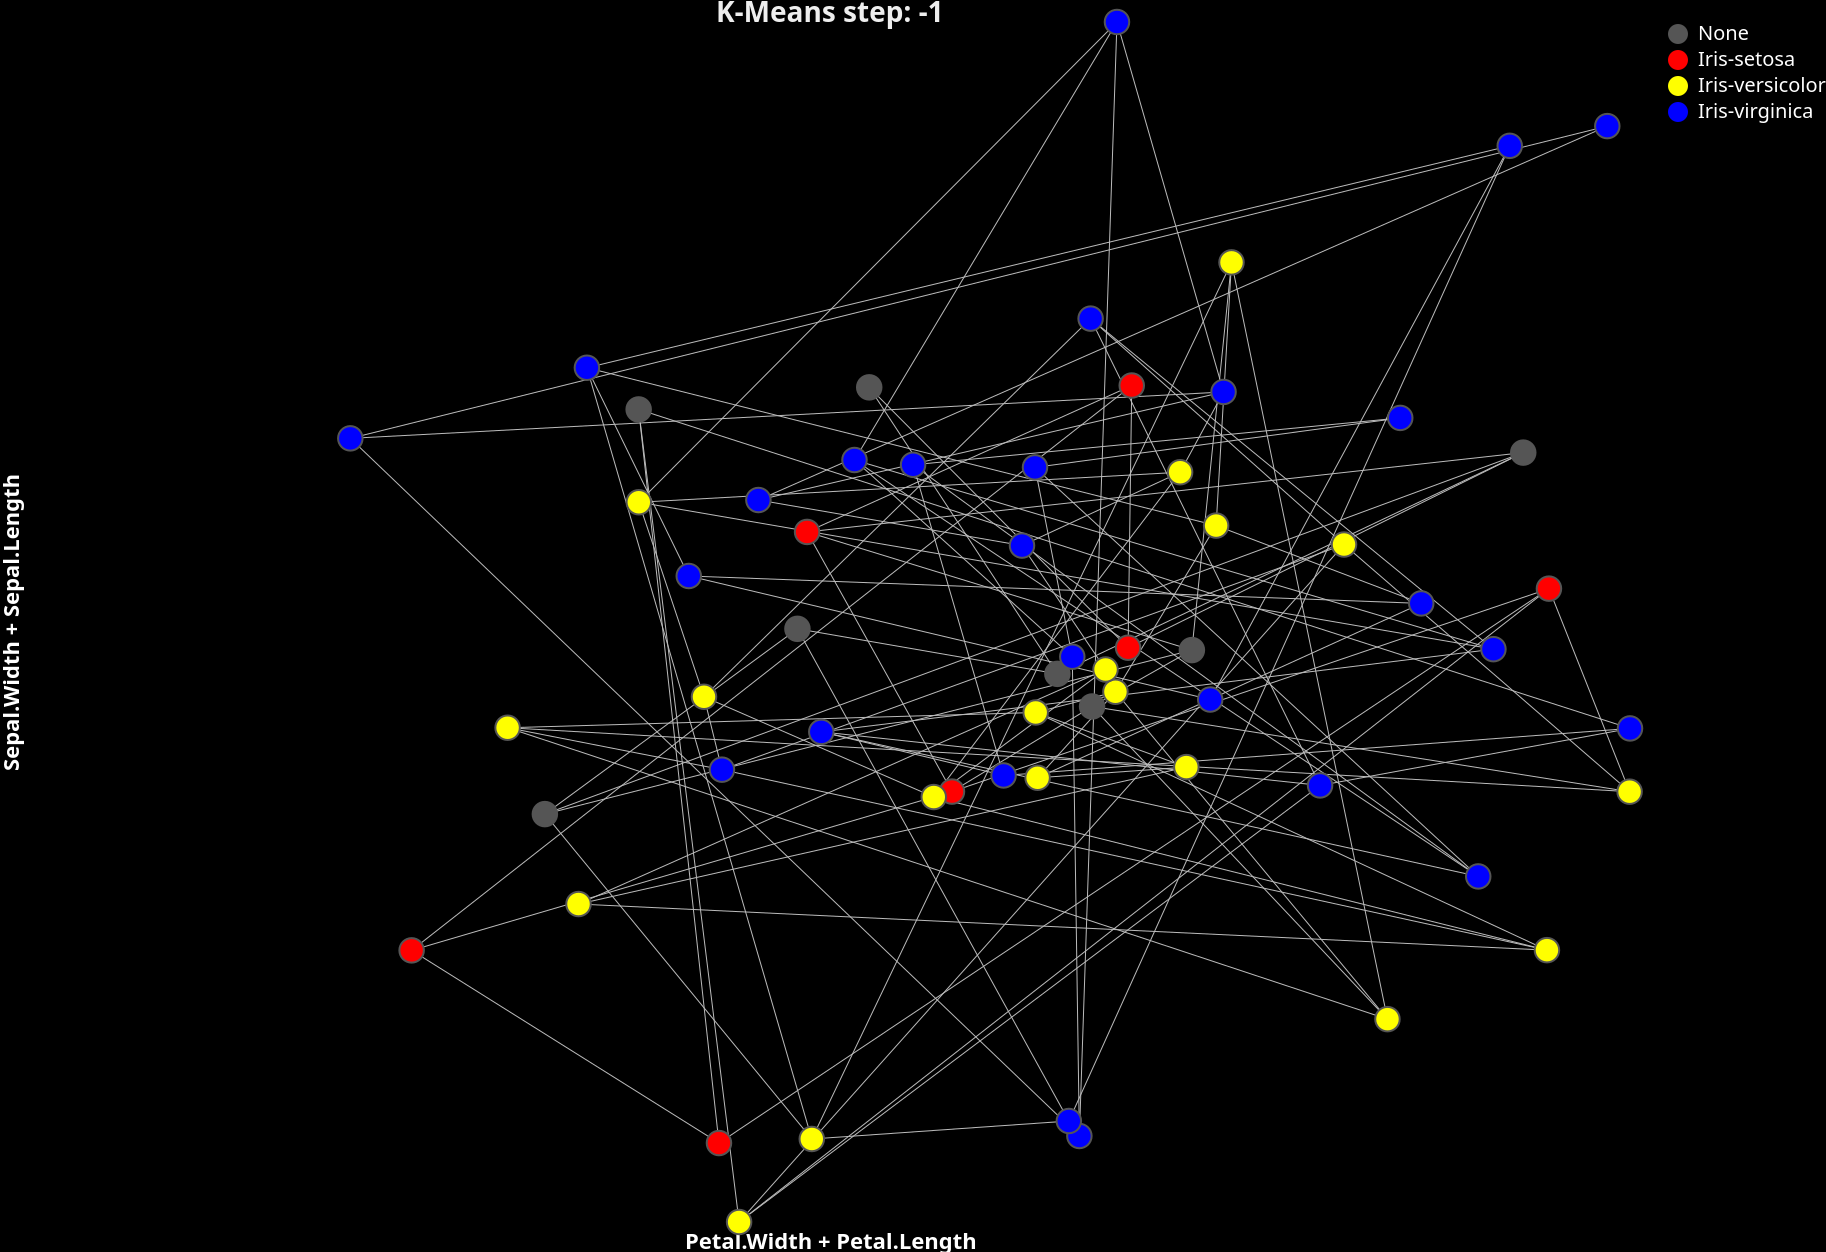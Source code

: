 {
  "$schema": "https://vega.github.io/schema/vega/v5.json",
  "width": 800,
  "height": 600,
  "background": "black",
  "signals": [
    {
      "name": "current_step",
      "value": -1,
      "bind": {"input": "range", "min": -1, "max": 749, "step": 1}
    },
    {"name": "showgrid", "value": false, "bind": {"input": "checkbox"}},
    {"name": "showrealdata", "value": false, "bind": {"input": "checkbox"}},
    {"name": "showneurons", "value": true, "bind": {"input": "checkbox"}},
    {"name": "showlinks", "value": true, "bind": {"input": "checkbox"}}
  ],
  "marks": [
    {
      "type": "text",
      "encode": {
        "enter": {
          "fontSize": {"value": 14},
          "fontWeight": {"value": "bold"},
          "xc": {"signal": "width/2"},
          "align": {"value": "center"},
          "fill": {"value": "#eee"}
        },
        "update": {
          "text": {
            "signal": "showgrid ? 'Neuron map':'K-Means step: ' + current_step"
          }
        }
      }
    },
    {
      "type": "symbol",
      "from": {"data": "iris"},
      "encode": {
        "enter": {"stroke": {"value": "#555"}},
        "update": {
          "opacity": {"signal": "showrealdata && !showgrid ? 0.5 : 0"},
          "fill": {"field": "class", "scale": "color"},
          "xc": {"signal": "datum.pl + datum.pw", "scale": "xscale"},
          "yc": {"signal": "datum.sl + datum.sw", "scale": "yscale"}
        }
      }
    },
    {
      "type": "rule",
      "from": {"data": "links"},
      "encode": {
        "update": {
          "stroke": {"value": "#bbb"},
          "strokeWidth": {"value": 0.5},
          "opacity": {"signal": "showlinks && showneurons ? 1 :0"},
          "x": [
            {"test": "showgrid", "field": "x", "scale": "xscale-grid"},
            {"field": "s_x", "scale": "xscale"}
          ],
          "y": [
            {"test": "showgrid", "field": "y", "scale": "yscale-grid"},
            {"field": "s_y", "scale": "yscale"}
          ],
          "x2": [
            {"test": "showgrid", "field": "t_x-grid", "scale": "xscale-grid"},
            {"field": "t_x", "scale": "xscale"}
          ],
          "y2": [
            {"test": "showgrid", "field": "t_y-grid", "scale": "yscale-grid"},
            {"field": "t_y", "scale": "yscale"}
          ]
        }
      }
    },
    {
      "type": "symbol",
      "from": {"data": "neurons"},
      "encode": {
        "enter": {"stroke": {"value": "#555"}},
        "update": {
          "opacity": {"signal": "showneurons ? 1 : 0"},
          "size": [{"test": "showgrid", "value": 300}, {"value": 150}],
          "fill": {"field": "class", "scale": "color"},
          "xc": [
            {"test": "showgrid", "field": "x-grid", "scale": "xscale-grid"},
            {"field": "x", "scale": "xscale"}
          ],
          "yc": [
            {"test": "showgrid", "field": "y-grid", "scale": "yscale-grid"},
            {"field": "y", "scale": "yscale"}
          ]
        }
      }
    }
  ],
  "data": [
    {
      "name": "labels",
      "values": [
        {"id": 0, "name": "None"},
        {"id": 1, "name": "Iris-setosa"},
        {"id": 2, "name": "Iris-versicolor"},
        {"id": 3, "name": "Iris-virginica"}
      ]
    },
    {
      "name": "iris",
      "transform": [
        {"type": "formula", "expr": "scale('id', datum.class)", "as": "class"}
      ],
      "values": [
        {"sl": 5.1, "sw": 3.5, "pl": 1.4, "pw": 0.2, "class": 1},
        {"sl": 4.9, "sw": 3, "pl": 1.4, "pw": 0.2, "class": 1},
        {"sl": 4.7, "sw": 3.2, "pl": 1.3, "pw": 0.2, "class": 1},
        {"sl": 4.6, "sw": 3.1, "pl": 1.5, "pw": 0.2, "class": 1},
        {"sl": 5, "sw": 3.6, "pl": 1.4, "pw": 0.2, "class": 1},
        {"sl": 5.4, "sw": 3.9, "pl": 1.7, "pw": 0.4, "class": 1},
        {"sl": 4.6, "sw": 3.4, "pl": 1.4, "pw": 0.3, "class": 1},
        {"sl": 5, "sw": 3.4, "pl": 1.5, "pw": 0.2, "class": 1},
        {"sl": 4.4, "sw": 2.9, "pl": 1.4, "pw": 0.2, "class": 1},
        {"sl": 4.9, "sw": 3.1, "pl": 1.5, "pw": 0.1, "class": 1},
        {"sl": 5.4, "sw": 3.7, "pl": 1.5, "pw": 0.2, "class": 1},
        {"sl": 4.8, "sw": 3.4, "pl": 1.6, "pw": 0.2, "class": 1},
        {"sl": 4.8, "sw": 3, "pl": 1.4, "pw": 0.1, "class": 1},
        {"sl": 4.3, "sw": 3, "pl": 1.1, "pw": 0.1, "class": 1},
        {"sl": 5.8, "sw": 4, "pl": 1.2, "pw": 0.2, "class": 1},
        {"sl": 5.7, "sw": 4.4, "pl": 1.5, "pw": 0.4, "class": 1},
        {"sl": 5.4, "sw": 3.9, "pl": 1.3, "pw": 0.4, "class": 1},
        {"sl": 5.1, "sw": 3.5, "pl": 1.4, "pw": 0.3, "class": 1},
        {"sl": 5.7, "sw": 3.8, "pl": 1.7, "pw": 0.3, "class": 1},
        {"sl": 5.1, "sw": 3.8, "pl": 1.5, "pw": 0.3, "class": 1},
        {"sl": 5.4, "sw": 3.4, "pl": 1.7, "pw": 0.2, "class": 1},
        {"sl": 5.1, "sw": 3.7, "pl": 1.5, "pw": 0.4, "class": 1},
        {"sl": 4.6, "sw": 3.6, "pl": 1, "pw": 0.2, "class": 1},
        {"sl": 5.1, "sw": 3.3, "pl": 1.7, "pw": 0.5, "class": 1},
        {"sl": 4.8, "sw": 3.4, "pl": 1.9, "pw": 0.2, "class": 1},
        {"sl": 5, "sw": 3, "pl": 1.6, "pw": 0.2, "class": 1},
        {"sl": 5, "sw": 3.4, "pl": 1.6, "pw": 0.4, "class": 1},
        {"sl": 5.2, "sw": 3.5, "pl": 1.5, "pw": 0.2, "class": 1},
        {"sl": 5.2, "sw": 3.4, "pl": 1.4, "pw": 0.2, "class": 1},
        {"sl": 4.7, "sw": 3.2, "pl": 1.6, "pw": 0.2, "class": 1},
        {"sl": 4.8, "sw": 3.1, "pl": 1.6, "pw": 0.2, "class": 1},
        {"sl": 5.4, "sw": 3.4, "pl": 1.5, "pw": 0.4, "class": 1},
        {"sl": 5.2, "sw": 4.1, "pl": 1.5, "pw": 0.1, "class": 1},
        {"sl": 5.5, "sw": 4.2, "pl": 1.4, "pw": 0.2, "class": 1},
        {"sl": 4.9, "sw": 3.1, "pl": 1.5, "pw": 0.1, "class": 1},
        {"sl": 5, "sw": 3.2, "pl": 1.2, "pw": 0.2, "class": 1},
        {"sl": 5.5, "sw": 3.5, "pl": 1.3, "pw": 0.2, "class": 1},
        {"sl": 4.9, "sw": 3.1, "pl": 1.5, "pw": 0.1, "class": 1},
        {"sl": 4.4, "sw": 3, "pl": 1.3, "pw": 0.2, "class": 1},
        {"sl": 5.1, "sw": 3.4, "pl": 1.5, "pw": 0.2, "class": 1},
        {"sl": 5, "sw": 3.5, "pl": 1.3, "pw": 0.3, "class": 1},
        {"sl": 4.5, "sw": 2.3, "pl": 1.3, "pw": 0.3, "class": 1},
        {"sl": 4.4, "sw": 3.2, "pl": 1.3, "pw": 0.2, "class": 1},
        {"sl": 5, "sw": 3.5, "pl": 1.6, "pw": 0.6, "class": 1},
        {"sl": 5.1, "sw": 3.8, "pl": 1.9, "pw": 0.4, "class": 1},
        {"sl": 4.8, "sw": 3, "pl": 1.4, "pw": 0.3, "class": 1},
        {"sl": 5.1, "sw": 3.8, "pl": 1.6, "pw": 0.2, "class": 1},
        {"sl": 4.6, "sw": 3.2, "pl": 1.4, "pw": 0.2, "class": 1},
        {"sl": 5.3, "sw": 3.7, "pl": 1.5, "pw": 0.2, "class": 1},
        {"sl": 5, "sw": 3.3, "pl": 1.4, "pw": 0.2, "class": 1},
        {"sl": 7, "sw": 3.2, "pl": 4.7, "pw": 1.4, "class": 2},
        {"sl": 6.4, "sw": 3.2, "pl": 4.5, "pw": 1.5, "class": 2},
        {"sl": 6.9, "sw": 3.1, "pl": 4.9, "pw": 1.5, "class": 2},
        {"sl": 5.5, "sw": 2.3, "pl": 4, "pw": 1.3, "class": 2},
        {"sl": 6.5, "sw": 2.8, "pl": 4.6, "pw": 1.5, "class": 2},
        {"sl": 5.7, "sw": 2.8, "pl": 4.5, "pw": 1.3, "class": 2},
        {"sl": 6.3, "sw": 3.3, "pl": 4.7, "pw": 1.6, "class": 2},
        {"sl": 4.9, "sw": 2.4, "pl": 3.3, "pw": 1, "class": 2},
        {"sl": 6.6, "sw": 2.9, "pl": 4.6, "pw": 1.3, "class": 2},
        {"sl": 5.2, "sw": 2.7, "pl": 3.9, "pw": 1.4, "class": 2},
        {"sl": 5, "sw": 2, "pl": 3.5, "pw": 1, "class": 2},
        {"sl": 5.9, "sw": 3, "pl": 4.2, "pw": 1.5, "class": 2},
        {"sl": 6, "sw": 2.2, "pl": 4, "pw": 1, "class": 2},
        {"sl": 6.1, "sw": 2.9, "pl": 4.7, "pw": 1.4, "class": 2},
        {"sl": 5.6, "sw": 2.9, "pl": 3.6, "pw": 1.3, "class": 2},
        {"sl": 6.7, "sw": 3.1, "pl": 4.4, "pw": 1.4, "class": 2},
        {"sl": 5.6, "sw": 3, "pl": 4.5, "pw": 1.5, "class": 2},
        {"sl": 5.8, "sw": 2.7, "pl": 4.1, "pw": 1, "class": 2},
        {"sl": 6.2, "sw": 2.2, "pl": 4.5, "pw": 1.5, "class": 2},
        {"sl": 5.6, "sw": 2.5, "pl": 3.9, "pw": 1.1, "class": 2},
        {"sl": 5.9, "sw": 3.2, "pl": 4.8, "pw": 1.8, "class": 2},
        {"sl": 6.1, "sw": 2.8, "pl": 4, "pw": 1.3, "class": 2},
        {"sl": 6.3, "sw": 2.5, "pl": 4.9, "pw": 1.5, "class": 2},
        {"sl": 6.1, "sw": 2.8, "pl": 4.7, "pw": 1.2, "class": 2},
        {"sl": 6.4, "sw": 2.9, "pl": 4.3, "pw": 1.3, "class": 2},
        {"sl": 6.6, "sw": 3, "pl": 4.4, "pw": 1.4, "class": 2},
        {"sl": 6.8, "sw": 2.8, "pl": 4.8, "pw": 1.4, "class": 2},
        {"sl": 6.7, "sw": 3, "pl": 5, "pw": 1.7, "class": 2},
        {"sl": 6, "sw": 2.9, "pl": 4.5, "pw": 1.5, "class": 2},
        {"sl": 5.7, "sw": 2.6, "pl": 3.5, "pw": 1, "class": 2},
        {"sl": 5.5, "sw": 2.4, "pl": 3.8, "pw": 1.1, "class": 2},
        {"sl": 5.5, "sw": 2.4, "pl": 3.7, "pw": 1, "class": 2},
        {"sl": 5.8, "sw": 2.7, "pl": 3.9, "pw": 1.2, "class": 2},
        {"sl": 6, "sw": 2.7, "pl": 5.1, "pw": 1.6, "class": 2},
        {"sl": 5.4, "sw": 3, "pl": 4.5, "pw": 1.5, "class": 2},
        {"sl": 6, "sw": 3.4, "pl": 4.5, "pw": 1.6, "class": 2},
        {"sl": 6.7, "sw": 3.1, "pl": 4.7, "pw": 1.5, "class": 2},
        {"sl": 6.3, "sw": 2.3, "pl": 4.4, "pw": 1.3, "class": 2},
        {"sl": 5.6, "sw": 3, "pl": 4.1, "pw": 1.3, "class": 2},
        {"sl": 5.5, "sw": 2.5, "pl": 4, "pw": 1.3, "class": 2},
        {"sl": 5.5, "sw": 2.6, "pl": 4.4, "pw": 1.2, "class": 2},
        {"sl": 6.1, "sw": 3, "pl": 4.6, "pw": 1.4, "class": 2},
        {"sl": 5.8, "sw": 2.6, "pl": 4, "pw": 1.2, "class": 2},
        {"sl": 5, "sw": 2.3, "pl": 3.3, "pw": 1, "class": 2},
        {"sl": 5.6, "sw": 2.7, "pl": 4.2, "pw": 1.3, "class": 2},
        {"sl": 5.7, "sw": 3, "pl": 4.2, "pw": 1.2, "class": 2},
        {"sl": 5.7, "sw": 2.9, "pl": 4.2, "pw": 1.3, "class": 2},
        {"sl": 6.2, "sw": 2.9, "pl": 4.3, "pw": 1.3, "class": 2},
        {"sl": 5.1, "sw": 2.5, "pl": 3, "pw": 1.1, "class": 2},
        {"sl": 5.7, "sw": 2.8, "pl": 4.1, "pw": 1.3, "class": 2},
        {"sl": 6.3, "sw": 3.3, "pl": 6, "pw": 2.5, "class": 3},
        {"sl": 5.8, "sw": 2.7, "pl": 5.1, "pw": 1.9, "class": 3},
        {"sl": 7.1, "sw": 3, "pl": 5.9, "pw": 2.1, "class": 3},
        {"sl": 6.3, "sw": 2.9, "pl": 5.6, "pw": 1.8, "class": 3},
        {"sl": 6.5, "sw": 3, "pl": 5.8, "pw": 2.2, "class": 3},
        {"sl": 7.6, "sw": 3, "pl": 6.6, "pw": 2.1, "class": 3},
        {"sl": 4.9, "sw": 2.5, "pl": 4.5, "pw": 1.7, "class": 3},
        {"sl": 7.3, "sw": 2.9, "pl": 6.3, "pw": 1.8, "class": 3},
        {"sl": 6.7, "sw": 2.5, "pl": 5.8, "pw": 1.8, "class": 3},
        {"sl": 7.2, "sw": 3.6, "pl": 6.1, "pw": 2.5, "class": 3},
        {"sl": 6.5, "sw": 3.2, "pl": 5.1, "pw": 2, "class": 3},
        {"sl": 6.4, "sw": 2.7, "pl": 5.3, "pw": 1.9, "class": 3},
        {"sl": 6.8, "sw": 3, "pl": 5.5, "pw": 2.1, "class": 3},
        {"sl": 5.7, "sw": 2.5, "pl": 5, "pw": 2, "class": 3},
        {"sl": 5.8, "sw": 2.8, "pl": 5.1, "pw": 2.4, "class": 3},
        {"sl": 6.4, "sw": 3.2, "pl": 5.3, "pw": 2.3, "class": 3},
        {"sl": 6.5, "sw": 3, "pl": 5.5, "pw": 1.8, "class": 3},
        {"sl": 7.7, "sw": 3.8, "pl": 6.7, "pw": 2.2, "class": 3},
        {"sl": 7.7, "sw": 2.6, "pl": 6.9, "pw": 2.3, "class": 3},
        {"sl": 6, "sw": 2.2, "pl": 5, "pw": 1.5, "class": 3},
        {"sl": 6.9, "sw": 3.2, "pl": 5.7, "pw": 2.3, "class": 3},
        {"sl": 5.6, "sw": 2.8, "pl": 4.9, "pw": 2, "class": 3},
        {"sl": 7.7, "sw": 2.8, "pl": 6.7, "pw": 2, "class": 3},
        {"sl": 6.3, "sw": 2.7, "pl": 4.9, "pw": 1.8, "class": 3},
        {"sl": 6.7, "sw": 3.3, "pl": 5.7, "pw": 2.1, "class": 3},
        {"sl": 7.2, "sw": 3.2, "pl": 6, "pw": 1.8, "class": 3},
        {"sl": 6.2, "sw": 2.8, "pl": 4.8, "pw": 1.8, "class": 3},
        {"sl": 6.1, "sw": 3, "pl": 4.9, "pw": 1.8, "class": 3},
        {"sl": 6.4, "sw": 2.8, "pl": 5.6, "pw": 2.1, "class": 3},
        {"sl": 7.2, "sw": 3, "pl": 5.8, "pw": 1.6, "class": 3},
        {"sl": 7.4, "sw": 2.8, "pl": 6.1, "pw": 1.9, "class": 3},
        {"sl": 7.9, "sw": 3.8, "pl": 6.4, "pw": 2, "class": 3},
        {"sl": 6.4, "sw": 2.8, "pl": 5.6, "pw": 2.2, "class": 3},
        {"sl": 6.3, "sw": 2.8, "pl": 5.1, "pw": 1.5, "class": 3},
        {"sl": 6.1, "sw": 2.6, "pl": 5.6, "pw": 1.4, "class": 3},
        {"sl": 7.7, "sw": 3, "pl": 6.1, "pw": 2.3, "class": 3},
        {"sl": 6.3, "sw": 3.4, "pl": 5.6, "pw": 2.4, "class": 3},
        {"sl": 6.4, "sw": 3.1, "pl": 5.5, "pw": 1.8, "class": 3},
        {"sl": 6, "sw": 3, "pl": 4.8, "pw": 1.8, "class": 3},
        {"sl": 6.9, "sw": 3.1, "pl": 5.4, "pw": 2.1, "class": 3},
        {"sl": 6.7, "sw": 3.1, "pl": 5.6, "pw": 2.4, "class": 3},
        {"sl": 6.9, "sw": 3.1, "pl": 5.1, "pw": 2.3, "class": 3},
        {"sl": 5.8, "sw": 2.7, "pl": 5.1, "pw": 1.9, "class": 3},
        {"sl": 6.8, "sw": 3.2, "pl": 5.9, "pw": 2.3, "class": 3},
        {"sl": 6.7, "sw": 3.3, "pl": 5.7, "pw": 2.5, "class": 3},
        {"sl": 6.7, "sw": 3, "pl": 5.2, "pw": 2.3, "class": 3},
        {"sl": 6.3, "sw": 2.5, "pl": 5, "pw": 1.9, "class": 3},
        {"sl": 6.5, "sw": 3, "pl": 5.2, "pw": 2, "class": 3},
        {"sl": 6.2, "sw": 3.4, "pl": 5.4, "pw": 2.3, "class": 3},
        {"sl": 5.9, "sw": 3, "pl": 5.1, "pw": 1.8, "class": 3}
      ]
    },
    {
      "name": "predictions",
      "values": [
        {"neuron": 0, "class": 3},
        {"neuron": 1, "class": 3},
        {"neuron": 2, "class": 3},
        {"neuron": 3, "class": 3},
        {"neuron": 4, "class": 0},
        {"neuron": 5, "class": 1},
        {"neuron": 6, "class": 1},
        {"neuron": 7, "class": 1},
        {"neuron": 8, "class": 1},
        {"neuron": 9, "class": 0},
        {"neuron": 10, "class": 3},
        {"neuron": 11, "class": 3},
        {"neuron": 12, "class": 3},
        {"neuron": 13, "class": 3},
        {"neuron": 14, "class": 2},
        {"neuron": 15, "class": 1},
        {"neuron": 16, "class": 1},
        {"neuron": 17, "class": 1},
        {"neuron": 18, "class": 0},
        {"neuron": 19, "class": 0},
        {"neuron": 20, "class": 3},
        {"neuron": 21, "class": 3},
        {"neuron": 22, "class": 3},
        {"neuron": 23, "class": 3},
        {"neuron": 24, "class": 2},
        {"neuron": 25, "class": 2},
        {"neuron": 26, "class": 0},
        {"neuron": 27, "class": 0},
        {"neuron": 28, "class": 0},
        {"neuron": 29, "class": 0},
        {"neuron": 30, "class": 3},
        {"neuron": 31, "class": 3},
        {"neuron": 32, "class": 2},
        {"neuron": 33, "class": 2},
        {"neuron": 34, "class": 3},
        {"neuron": 35, "class": 2},
        {"neuron": 36, "class": 2},
        {"neuron": 37, "class": 2},
        {"neuron": 38, "class": 2},
        {"neuron": 39, "class": 3},
        {"neuron": 40, "class": 3},
        {"neuron": 41, "class": 3},
        {"neuron": 42, "class": 2},
        {"neuron": 43, "class": 2},
        {"neuron": 44, "class": 2},
        {"neuron": 45, "class": 2},
        {"neuron": 46, "class": 2},
        {"neuron": 47, "class": 2},
        {"neuron": 48, "class": 3},
        {"neuron": 49, "class": 3},
        {"neuron": 50, "class": 3},
        {"neuron": 51, "class": 3},
        {"neuron": 52, "class": 3},
        {"neuron": 53, "class": 2},
        {"neuron": 54, "class": 2},
        {"neuron": 55, "class": 2},
        {"neuron": 56, "class": 2},
        {"neuron": 57, "class": 3},
        {"neuron": 58, "class": 3},
        {"neuron": 59, "class": 3}
      ]
    },
    {
      "name": "neurons",
      "transform": [
        {"type": "filter", "expr": "datum.step === current_step"},
        {
          "type": "formula",
          "expr": "datum.vector[0]+datum.vector[1]",
          "as": "y"
        },
        {
          "type": "formula",
          "expr": "datum.vector[2]+datum.vector[3]",
          "as": "x"
        },
        {"type": "formula", "expr": "floor(datum.neuron/10)", "as": "y-grid"},
        {"type": "formula", "expr": "datum.neuron%10", "as": "x-grid"},
        {
          "type": "lookup",
          "from": "predictions",
          "key": "neuron",
          "values": ["class"],
          "fields": ["neuron"]
        }
      ],
      "values": [
        {
          "vector": [7.324676, 2.946519, 5.620285, 2.016256],
          "neuron": 0,
          "step": -1,
          "score": 0,
          "y": 10.271195,
          "x": 7.636540999999999,
          "y-grid": 0,
          "x-grid": 0,
          "class": 3
        },
        {
          "vector": [7.58193, 2.474123, 2.977814, 1.943751],
          "neuron": 1,
          "step": -1,
          "score": 0,
          "y": 10.056053,
          "x": 4.921565,
          "y-grid": 0,
          "x-grid": 1,
          "class": 3
        },
        {
          "vector": [5.299989, 3.329528, 3.816643, 1.60929],
          "neuron": 2,
          "step": -1,
          "score": 0,
          "y": 8.629517,
          "x": 5.425933000000001,
          "y-grid": 0,
          "x-grid": 2,
          "class": 3
        },
        {
          "vector": [5.613224, 3.232162, 6.618155, 2.298868],
          "neuron": 3,
          "step": -1,
          "score": 0,
          "y": 8.845386,
          "x": 8.917023,
          "y-grid": 0,
          "x-grid": 3,
          "class": 3
        },
        {
          "vector": [6.588562, 3.721513, 1.835455, 1.556725],
          "neuron": 4,
          "step": -1,
          "score": 0,
          "y": 10.310075,
          "x": 3.3921799999999998,
          "y-grid": 0,
          "x-grid": 4,
          "class": 0
        },
        {
          "vector": [4.358682, 2.582928, 1.809666, 2.030024],
          "neuron": 5,
          "step": -1,
          "score": 0,
          "y": 6.94161,
          "x": 3.83969,
          "y-grid": 0,
          "x-grid": 5,
          "class": 1
        },
        {
          "vector": [4.864045, 2.962267, 1.765764, 0.361141],
          "neuron": 6,
          "step": -1,
          "score": 0,
          "y": 7.826312,
          "x": 2.126905,
          "y-grid": 0,
          "x-grid": 6,
          "class": 1
        },
        {
          "vector": [7.896128, 2.523817, 4.026301, 2.113869],
          "neuron": 7,
          "step": -1,
          "score": 0,
          "y": 10.419945,
          "x": 6.14017,
          "y-grid": 0,
          "x-grid": 7,
          "class": 1
        },
        {
          "vector": [6.505503, 2.710476, 4.761558, 1.358289],
          "neuron": 8,
          "step": -1,
          "score": 0,
          "y": 9.215979,
          "x": 6.119847,
          "y-grid": 0,
          "x-grid": 8,
          "class": 1
        },
        {
          "vector": [6.076899, 4.33466, 2.725849, 1.951258],
          "neuron": 9,
          "step": -1,
          "score": 0,
          "y": 10.411559,
          "x": 4.677107,
          "y-grid": 0,
          "x-grid": 9,
          "class": 0
        },
        {
          "vector": [6.196282, 3.847793, 3.361349, 2.239671],
          "neuron": 10,
          "step": -1,
          "score": 0,
          "y": 10.044075,
          "x": 5.60102,
          "y-grid": 1,
          "x-grid": 0,
          "class": 3
        },
        {
          "vector": [5.319933, 2.8459, 5.765575, 2.305664],
          "neuron": 11,
          "step": -1,
          "score": 0,
          "y": 8.165833,
          "x": 8.071239,
          "y-grid": 1,
          "x-grid": 1,
          "class": 3
        },
        {
          "vector": [4.551119, 4.278385, 4.103373, 0.306534],
          "neuron": 12,
          "step": -1,
          "score": 0,
          "y": 8.829504,
          "x": 4.4099070000000005,
          "y-grid": 1,
          "x-grid": 2,
          "class": 3
        },
        {
          "vector": [4.99197, 3.591745, 6.252372, 0.937343],
          "neuron": 13,
          "step": -1,
          "score": 0,
          "y": 8.583715,
          "x": 7.1897150000000005,
          "y-grid": 1,
          "x-grid": 3,
          "class": 3
        },
        {
          "vector": [4.531017, 2.048055, 3.70044, 0.25143],
          "neuron": 14,
          "step": -1,
          "score": 0,
          "y": 6.579072,
          "x": 3.95187,
          "y-grid": 1,
          "x-grid": 4,
          "class": 2
        },
        {
          "vector": [5.157808, 4.329522, 6.323028, 2.142207],
          "neuron": 15,
          "step": -1,
          "score": 0,
          "y": 9.48733,
          "x": 8.465235,
          "y-grid": 1,
          "x-grid": 5,
          "class": 1
        },
        {
          "vector": [5.259997, 3.295425, 3.213721, 1.924597],
          "neuron": 16,
          "step": -1,
          "score": 0,
          "y": 8.555422,
          "x": 5.138318,
          "y-grid": 1,
          "x-grid": 6,
          "class": 1
        },
        {
          "vector": [6.145127, 3.602537, 4.136478, 0.194273],
          "neuron": 17,
          "step": -1,
          "score": 0,
          "y": 9.747664,
          "x": 4.330751,
          "y-grid": 1,
          "x-grid": 7,
          "class": 1
        },
        {
          "vector": [5.875495, 4.236404, 6.491778, 1.830286],
          "neuron": 18,
          "step": -1,
          "score": 0,
          "y": 10.111899000000001,
          "x": 8.322064000000001,
          "y-grid": 1,
          "x-grid": 8,
          "class": 0
        },
        {
          "vector": [5.323456, 3.772482, 4.775875, 0.949717],
          "neuron": 19,
          "step": -1,
          "score": 0,
          "y": 9.095938,
          "x": 5.725592,
          "y-grid": 1,
          "x-grid": 9,
          "class": 0
        },
        {
          "vector": [6.776301, 2.398338, 3.596617, 2.212181],
          "neuron": 20,
          "step": -1,
          "score": 0,
          "y": 9.174638999999999,
          "x": 5.808798,
          "y-grid": 2,
          "x-grid": 0,
          "class": 3
        },
        {
          "vector": [7.285124, 2.792809, 2.350912, 2.244094],
          "neuron": 21,
          "step": -1,
          "score": 0,
          "y": 10.077933,
          "x": 4.595006,
          "y-grid": 2,
          "x-grid": 1,
          "class": 3
        },
        {
          "vector": [5.561297, 3.648008, 6.643163, 1.512736],
          "neuron": 22,
          "step": -1,
          "score": 0,
          "y": 9.209305,
          "x": 8.155899,
          "y-grid": 2,
          "x-grid": 2,
          "class": 3
        },
        {
          "vector": [6.666295, 4.060823, 3.593404, 2.317527],
          "neuron": 23,
          "step": -1,
          "score": 0,
          "y": 10.727118,
          "x": 5.910931,
          "y-grid": 2,
          "x-grid": 3,
          "class": 3
        },
        {
          "vector": [5.734372, 3.955441, 5.036889, 2.286333],
          "neuron": 24,
          "step": -1,
          "score": 0,
          "y": 9.689813,
          "x": 7.323222,
          "y-grid": 2,
          "x-grid": 4,
          "class": 2
        },
        {
          "vector": [6.036966, 2.51798, 6.606489, 2.308308],
          "neuron": 25,
          "step": -1,
          "score": 0,
          "y": 8.554946,
          "x": 8.914797,
          "y-grid": 2,
          "x-grid": 5,
          "class": 2
        },
        {
          "vector": [4.831576, 4.114549, 4.782376, 1.136688],
          "neuron": 26,
          "step": -1,
          "score": 0,
          "y": 8.946125,
          "x": 5.9190640000000005,
          "y-grid": 2,
          "x-grid": 6,
          "class": 0
        },
        {
          "vector": [6.530547, 2.674543, 5.637412, 0.837899],
          "neuron": 27,
          "step": -1,
          "score": 0,
          "y": 9.20509,
          "x": 6.4753110000000005,
          "y-grid": 2,
          "x-grid": 7,
          "class": 0
        },
        {
          "vector": [5.909321, 2.542656, 2.106445, 0.762963],
          "neuron": 28,
          "step": -1,
          "score": 0,
          "y": 8.451977,
          "x": 2.869408,
          "y-grid": 2,
          "x-grid": 8,
          "class": 0
        },
        {
          "vector": [6.303198, 2.999603, 2.000682, 2.276329],
          "neuron": 29,
          "step": -1,
          "score": 0,
          "y": 9.302801,
          "x": 4.277011,
          "y-grid": 2,
          "x-grid": 9,
          "class": 0
        },
        {
          "vector": [4.671416, 2.302581, 3.92312, 1.925141],
          "neuron": 30,
          "step": -1,
          "score": 0,
          "y": 6.973997,
          "x": 5.848261,
          "y-grid": 3,
          "x-grid": 0,
          "class": 3
        },
        {
          "vector": [7.845106, 4.24401, 5.038226, 1.019652],
          "neuron": 31,
          "step": -1,
          "score": 0,
          "y": 12.089116,
          "x": 6.057878,
          "y-grid": 3,
          "x-grid": 1,
          "class": 3
        },
        {
          "vector": [6.999175, 2.884793, 2.735546, 0.657428],
          "neuron": 32,
          "step": -1,
          "score": 0,
          "y": 9.883968,
          "x": 3.3929739999999997,
          "y-grid": 3,
          "x-grid": 2,
          "class": 2
        },
        {
          "vector": [6.404159, 2.586591, 1.8991, 1.857156],
          "neuron": 33,
          "step": -1,
          "score": 0,
          "y": 8.99075,
          "x": 3.756256,
          "y-grid": 3,
          "x-grid": 3,
          "class": 2
        },
        {
          "vector": [4.75171, 3.904329, 1.968201, 1.888171],
          "neuron": 34,
          "step": -1,
          "score": 0,
          "y": 8.656039,
          "x": 3.8563720000000004,
          "y-grid": 3,
          "x-grid": 4,
          "class": 3
        },
        {
          "vector": [4.568307, 4.28025, 1.309923, 1.351752],
          "neuron": 35,
          "step": -1,
          "score": 0,
          "y": 8.848557,
          "x": 2.661675,
          "y-grid": 3,
          "x-grid": 5,
          "class": 2
        },
        {
          "vector": [4.934358, 2.57615, 5.707009, 1.858371],
          "neuron": 36,
          "step": -1,
          "score": 0,
          "y": 7.510508,
          "x": 7.56538,
          "y-grid": 3,
          "x-grid": 6,
          "class": 2
        },
        {
          "vector": [6.663629, 4.321772, 4.772804, 1.923364],
          "neuron": 37,
          "step": -1,
          "score": 0,
          "y": 10.985401,
          "x": 6.696168,
          "y-grid": 3,
          "x-grid": 7,
          "class": 2
        },
        {
          "vector": [4.63653, 2.323766, 4.069239, 0.287757],
          "neuron": 38,
          "step": -1,
          "score": 0,
          "y": 6.960296,
          "x": 4.356996,
          "y-grid": 3,
          "x-grid": 8,
          "class": 2
        },
        {
          "vector": [4.551663, 2.491172, 3.722381, 2.067225],
          "neuron": 39,
          "step": -1,
          "score": 0,
          "y": 7.042835,
          "x": 5.789606,
          "y-grid": 3,
          "x-grid": 9,
          "class": 3
        },
        {
          "vector": [6.363947, 3.813394, 1.306439, 0.478737],
          "neuron": 40,
          "step": -1,
          "score": 0,
          "y": 10.177341,
          "x": 1.7851759999999999,
          "y-grid": 4,
          "x-grid": 0,
          "class": 3
        },
        {
          "vector": [7.899977, 2.490389, 6.250738, 0.401124],
          "neuron": 41,
          "step": -1,
          "score": 0,
          "y": 10.390366,
          "x": 6.651862,
          "y-grid": 4,
          "x-grid": 1,
          "class": 3
        },
        {
          "vector": [7.892076, 2.129738, 6.136185, 0.273589],
          "neuron": 42,
          "step": -1,
          "score": 0,
          "y": 10.021814000000001,
          "x": 6.4097740000000005,
          "y-grid": 4,
          "x-grid": 2,
          "class": 2
        },
        {
          "vector": [4.314982, 4.215366, 4.503964, 0.532893],
          "neuron": 43,
          "step": -1,
          "score": 0,
          "y": 8.530348,
          "x": 5.0368569999999995,
          "y-grid": 4,
          "x-grid": 3,
          "class": 2
        },
        {
          "vector": [4.887273, 2.940057, 6.386857, 2.067268],
          "neuron": 44,
          "step": -1,
          "score": 0,
          "y": 7.82733,
          "x": 8.454125,
          "y-grid": 4,
          "x-grid": 4,
          "class": 2
        },
        {
          "vector": [5.592743, 3.325964, 4.418637, 1.186182],
          "neuron": 45,
          "step": -1,
          "score": 0,
          "y": 8.918707,
          "x": 5.604819000000001,
          "y-grid": 4,
          "x-grid": 5,
          "class": 2
        },
        {
          "vector": [6.774595, 2.239136, 4.131767, 1.917505],
          "neuron": 46,
          "step": -1,
          "score": 0,
          "y": 9.013731,
          "x": 6.049272,
          "y-grid": 4,
          "x-grid": 6,
          "class": 2
        },
        {
          "vector": [5.395463, 4.381348, 4.40413, 2.206273],
          "neuron": 47,
          "step": -1,
          "score": 0,
          "y": 9.776811,
          "x": 6.610403,
          "y-grid": 4,
          "x-grid": 7,
          "class": 2
        },
        {
          "vector": [6.992113, 3.509384, 1.208983, 1.894727],
          "neuron": 48,
          "step": -1,
          "score": 0,
          "y": 10.501497,
          "x": 3.10371,
          "y-grid": 4,
          "x-grid": 8,
          "class": 3
        },
        {
          "vector": [7.299659, 4.220904, 6.152301, 2.09449],
          "neuron": 49,
          "step": -1,
          "score": 0,
          "y": 11.520563,
          "x": 8.246791,
          "y-grid": 4,
          "x-grid": 9,
          "class": 3
        },
        {
          "vector": [7.825963, 3.785147, 6.329861, 2.46063],
          "neuron": 50,
          "step": -1,
          "score": 0,
          "y": 11.61111,
          "x": 8.790491,
          "y-grid": 5,
          "x-grid": 0,
          "class": 3
        },
        {
          "vector": [6.700769, 3.19342, 1.967411, 2.092028],
          "neuron": 51,
          "step": -1,
          "score": 0,
          "y": 9.894189,
          "x": 4.059439,
          "y-grid": 5,
          "x-grid": 1,
          "class": 3
        },
        {
          "vector": [7.500216, 2.184787, 4.833271, 0.695306],
          "neuron": 52,
          "step": -1,
          "score": 0,
          "y": 9.685003,
          "x": 5.528577,
          "y-grid": 5,
          "x-grid": 2,
          "class": 3
        },
        {
          "vector": [6.566127, 2.549929, 5.133658, 0.860481],
          "neuron": 53,
          "step": -1,
          "score": 0,
          "y": 9.116056,
          "x": 5.994139,
          "y-grid": 5,
          "x-grid": 3,
          "class": 2
        },
        {
          "vector": [5.483597, 2.555427, 1.43755, 1.619373],
          "neuron": 54,
          "step": -1,
          "score": 0,
          "y": 8.039024,
          "x": 3.0569230000000003,
          "y-grid": 5,
          "x-grid": 4,
          "class": 2
        },
        {
          "vector": [5.105163, 3.562717, 4.013047, 2.431518],
          "neuron": 55,
          "step": -1,
          "score": 0,
          "y": 8.66788,
          "x": 6.444565000000001,
          "y-grid": 5,
          "x-grid": 5,
          "class": 2
        },
        {
          "vector": [5.308151, 3.310657, 5.243685, 0.371873],
          "neuron": 56,
          "step": -1,
          "score": 0,
          "y": 8.618808,
          "x": 5.615558,
          "y-grid": 5,
          "x-grid": 6,
          "class": 2
        },
        {
          "vector": [5.99734, 3.422096, 6.571477, 1.182202],
          "neuron": 57,
          "step": -1,
          "score": 0,
          "y": 9.419436000000001,
          "x": 7.753679,
          "y-grid": 5,
          "x-grid": 7,
          "class": 3
        },
        {
          "vector": [5.510864, 4.034443, 3.563628, 0.107756],
          "neuron": 58,
          "step": -1,
          "score": 0,
          "y": 9.545307,
          "x": 3.671384,
          "y-grid": 5,
          "x-grid": 8,
          "class": 3
        },
        {
          "vector": [5.541795, 3.436355, 5.916135, 0.66134],
          "neuron": 59,
          "step": -1,
          "score": 0,
          "y": 8.97815,
          "x": 6.577475,
          "y-grid": 5,
          "x-grid": 9,
          "class": 3
        }
      ]
    },
    {
      "name": "links",
      "source": "neurons",
      "transform": [
        {
          "type": "project",
          "fields": ["neuron", "x-grid", "y-grid"],
          "as": ["source", "x", "y"]
        },
        {
          "type": "formula",
          "expr": "[(min(5,datum.y+1))*10+datum.x%10, datum.y*10+(min(9,datum.x+1))%10]",
          "as": "target"
        },
        {"type": "flatten", "fields": ["target"]},
        {
          "type": "lookup",
          "from": "neurons",
          "key": "neuron",
          "fields": ["source"],
          "values": ["x", "y"],
          "as": ["s_x", "s_y"]
        },
        {
          "type": "lookup",
          "from": "neurons",
          "key": "neuron",
          "fields": ["target"],
          "values": ["x", "y"],
          "as": ["t_x", "t_y"]
        },
        {
          "type": "lookup",
          "from": "neurons",
          "key": "neuron",
          "fields": ["target"],
          "values": ["x-grid", "y-grid"],
          "as": ["t_x-grid", "t_y-grid"]
        }
      ]
    }
  ],
  "legends": [
    {
      "orient": "right",
      "fill": "color",
      "labelColor": "#fff",
      "encode": {
        "labels": {"update": {"text": {"signal": "scale('label',datum.value)"}}}
      }
    }
  ],
  "scales": [
    {
      "name": "xscale",
      "type": "linear",
      "domain": {"data": "neurons", "field": "x"},
      "range": "width"
    },
    {
      "name": "xscale-grid",
      "type": "linear",
      "domain": {"data": "neurons", "field": "x-grid"},
      "range": [{"signal": "width*0.05"}, {"signal": "width*0.95"}]
    },
    {
      "name": "yscale",
      "type": "linear",
      "domain": {"data": "neurons", "field": "y"},
      "range": "height",
      "zero": false
    },
    {
      "name": "yscale-grid",
      "type": "linear",
      "domain": {"data": "neurons", "field": "y-grid"},
      "range": [{"signal": "height*0.05"}, {"signal": "height*0.95"}],
      "reverse": false,
      "zero": false
    },
    {
      "name": "color",
      "type": "ordinal",
      "domain": {"data": "predictions", "field": "class", "sort": true},
      "range": ["#555", "red", "yellow", "blue"]
    },
    {
      "name": "label",
      "type": "ordinal",
      "domain": {"data": "labels", "field": "id"},
      "range": {"data": "labels", "field": "name"}
    },
    {
      "name": "id",
      "type": "ordinal",
      "domain": {"data": "labels", "field": "name"},
      "range": {"data": "labels", "field": "id"}
    }
  ],
  "axes": [
    {
      "orient": "left",
      "scale": "yscale",
      "title": {"signal": "showgrid ? 'Rows':'Sepal.Width + Sepal.Length'"},
      "titleColor": "#fff",
      "domain": false,
      "labels": false,
      "ticks": false
    },
    {
      "orient": "bottom",
      "scale": "xscale",
      "titleColor": "#fff",
      "title": {"signal": "showgrid ? 'Columns':'Petal.Width + Petal.Length'"},
      "domain": false,
      "labels": false,
      "ticks": false
    }
  ]
}